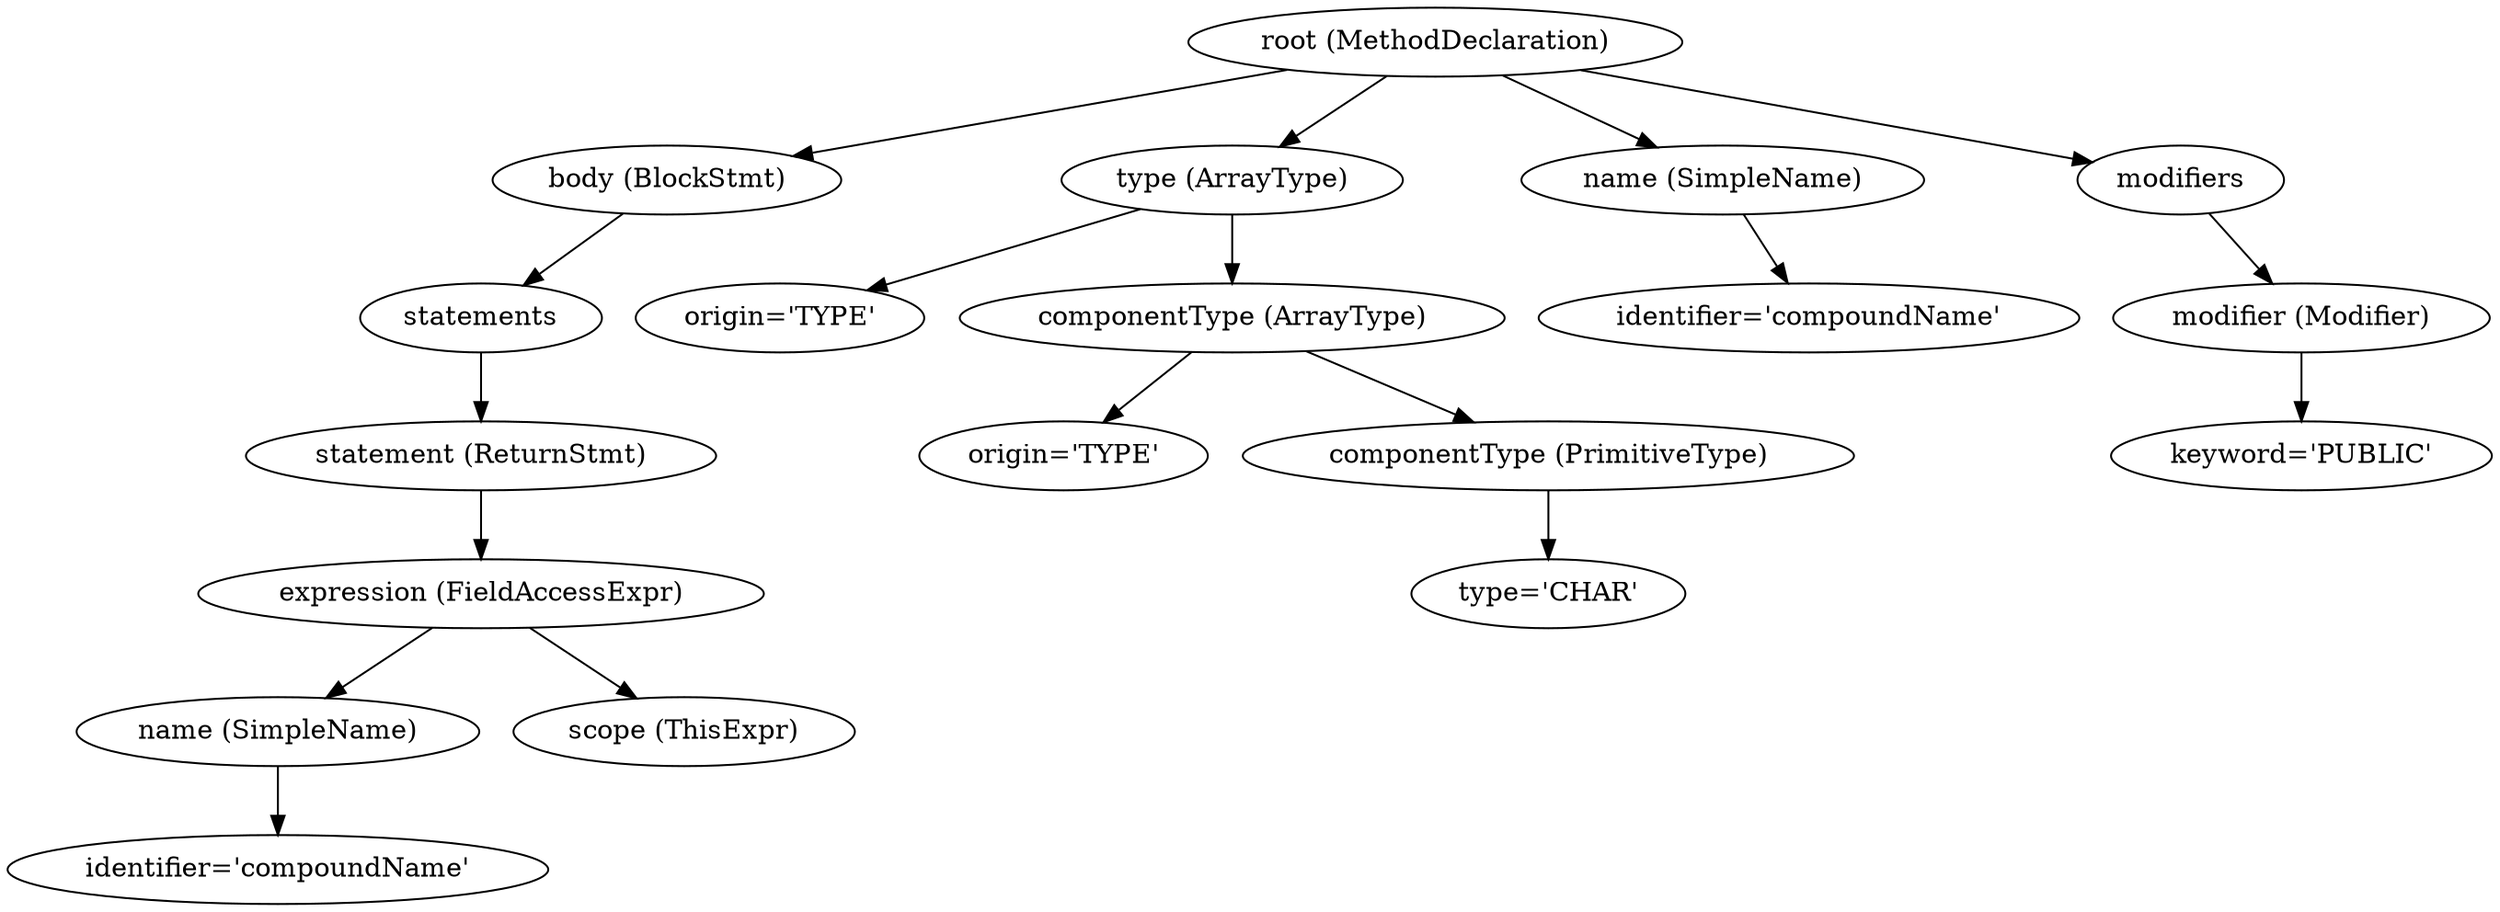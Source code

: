 digraph {
n0 [label="root (MethodDeclaration)"];
n1 [label="body (BlockStmt)"];
n0 -> n1;
n2 [label="statements"];
n1 -> n2;
n3 [label="statement (ReturnStmt)"];
n2 -> n3;
n4 [label="expression (FieldAccessExpr)"];
n3 -> n4;
n5 [label="name (SimpleName)"];
n4 -> n5;
n6 [label="identifier='compoundName'"];
n5 -> n6;
n7 [label="scope (ThisExpr)"];
n4 -> n7;
n8 [label="type (ArrayType)"];
n0 -> n8;
n9 [label="origin='TYPE'"];
n8 -> n9;
n10 [label="componentType (ArrayType)"];
n8 -> n10;
n11 [label="origin='TYPE'"];
n10 -> n11;
n12 [label="componentType (PrimitiveType)"];
n10 -> n12;
n13 [label="type='CHAR'"];
n12 -> n13;
n14 [label="name (SimpleName)"];
n0 -> n14;
n15 [label="identifier='compoundName'"];
n14 -> n15;
n16 [label="modifiers"];
n0 -> n16;
n17 [label="modifier (Modifier)"];
n16 -> n17;
n18 [label="keyword='PUBLIC'"];
n17 -> n18;
}